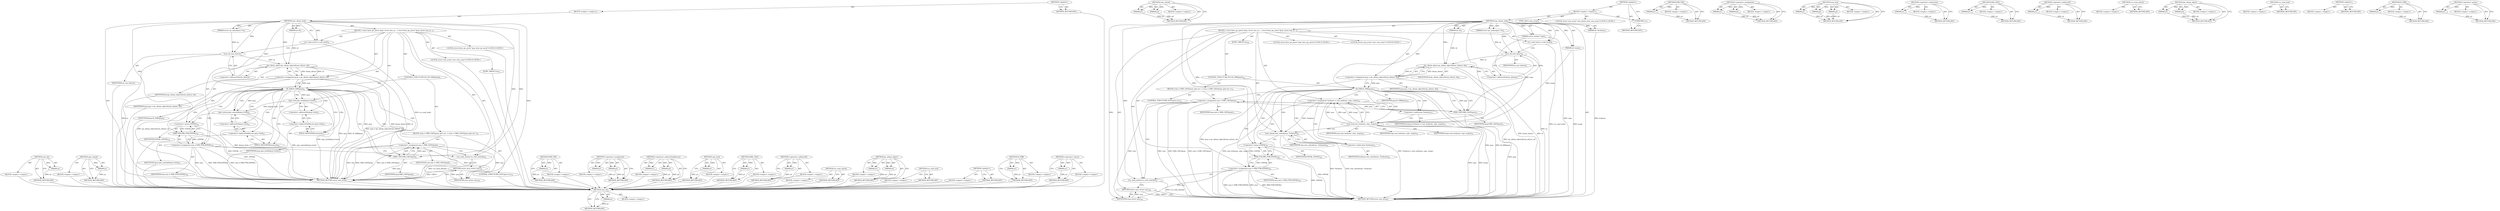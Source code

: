 digraph "&lt;operator&gt;.minus" {
vulnerable_92 [label=<(METHOD,sem_ids)>];
vulnerable_93 [label=<(PARAM,p1)>];
vulnerable_94 [label=<(BLOCK,&lt;empty&gt;,&lt;empty&gt;)>];
vulnerable_95 [label=<(METHOD_RETURN,ANY)>];
vulnerable_113 [label=<(METHOD,spin_unlock)>];
vulnerable_114 [label=<(PARAM,p1)>];
vulnerable_115 [label=<(BLOCK,&lt;empty&gt;,&lt;empty&gt;)>];
vulnerable_116 [label=<(METHOD_RETURN,ANY)>];
vulnerable_6 [label=<(METHOD,&lt;global&gt;)<SUB>1</SUB>>];
vulnerable_7 [label=<(BLOCK,&lt;empty&gt;,&lt;empty&gt;)<SUB>1</SUB>>];
vulnerable_8 [label=<(METHOD,sem_obtain_lock)<SUB>1</SUB>>];
vulnerable_9 [label=<(PARAM,struct ipc_namespace *ns)<SUB>1</SUB>>];
vulnerable_10 [label=<(PARAM,int id)<SUB>1</SUB>>];
vulnerable_11 [label=<(BLOCK,{
 	struct kern_ipc_perm *ipcp;
 	struct sem_ar...,{
 	struct kern_ipc_perm *ipcp;
 	struct sem_ar...)<SUB>2</SUB>>];
vulnerable_12 [label="<(LOCAL,struct kern_ipc_perm* ipcp: kern_ipc_perm*)<SUB>3</SUB>>"];
vulnerable_13 [label="<(LOCAL,struct sem_array* sma: sem_array*)<SUB>4</SUB>>"];
vulnerable_14 [label=<(rcu_read_lock,rcu_read_lock())<SUB>6</SUB>>];
vulnerable_15 [label=<(&lt;operator&gt;.assignment,ipcp = ipc_obtain_object(&amp;sem_ids(ns), id))<SUB>7</SUB>>];
vulnerable_16 [label=<(IDENTIFIER,ipcp,ipcp = ipc_obtain_object(&amp;sem_ids(ns), id))<SUB>7</SUB>>];
vulnerable_17 [label=<(ipc_obtain_object,ipc_obtain_object(&amp;sem_ids(ns), id))<SUB>7</SUB>>];
vulnerable_18 [label=<(&lt;operator&gt;.addressOf,&amp;sem_ids(ns))<SUB>7</SUB>>];
vulnerable_19 [label=<(sem_ids,sem_ids(ns))<SUB>7</SUB>>];
vulnerable_20 [label=<(IDENTIFIER,ns,sem_ids(ns))<SUB>7</SUB>>];
vulnerable_21 [label=<(IDENTIFIER,id,ipc_obtain_object(&amp;sem_ids(ns), id))<SUB>7</SUB>>];
vulnerable_22 [label=<(CONTROL_STRUCTURE,IF,if (IS_ERR(ipcp)))<SUB>8</SUB>>];
vulnerable_23 [label=<(IS_ERR,IS_ERR(ipcp))<SUB>8</SUB>>];
vulnerable_24 [label=<(IDENTIFIER,ipcp,IS_ERR(ipcp))<SUB>8</SUB>>];
vulnerable_25 [label=<(BLOCK,{
		sma = ERR_CAST(ipcp);
 		goto err;
 	},{
		sma = ERR_CAST(ipcp);
 		goto err;
 	})<SUB>8</SUB>>];
vulnerable_26 [label=<(&lt;operator&gt;.assignment,sma = ERR_CAST(ipcp))<SUB>9</SUB>>];
vulnerable_27 [label=<(IDENTIFIER,sma,sma = ERR_CAST(ipcp))<SUB>9</SUB>>];
vulnerable_28 [label=<(ERR_CAST,ERR_CAST(ipcp))<SUB>9</SUB>>];
vulnerable_29 [label=<(IDENTIFIER,ipcp,ERR_CAST(ipcp))<SUB>9</SUB>>];
vulnerable_30 [label=<(CONTROL_STRUCTURE,GOTO,goto err;)<SUB>10</SUB>>];
vulnerable_31 [label=<(spin_lock,spin_lock(&amp;ipcp-&gt;lock))<SUB>13</SUB>>];
vulnerable_32 [label=<(&lt;operator&gt;.addressOf,&amp;ipcp-&gt;lock)<SUB>13</SUB>>];
vulnerable_33 [label=<(&lt;operator&gt;.indirectFieldAccess,ipcp-&gt;lock)<SUB>13</SUB>>];
vulnerable_34 [label=<(IDENTIFIER,ipcp,spin_lock(&amp;ipcp-&gt;lock))<SUB>13</SUB>>];
vulnerable_35 [label=<(FIELD_IDENTIFIER,lock,lock)<SUB>13</SUB>>];
vulnerable_36 [label=<(spin_unlock,spin_unlock(&amp;ipcp-&gt;lock))<SUB>21</SUB>>];
vulnerable_37 [label=<(&lt;operator&gt;.addressOf,&amp;ipcp-&gt;lock)<SUB>21</SUB>>];
vulnerable_38 [label=<(&lt;operator&gt;.indirectFieldAccess,ipcp-&gt;lock)<SUB>21</SUB>>];
vulnerable_39 [label=<(IDENTIFIER,ipcp,spin_unlock(&amp;ipcp-&gt;lock))<SUB>21</SUB>>];
vulnerable_40 [label=<(FIELD_IDENTIFIER,lock,lock)<SUB>21</SUB>>];
vulnerable_41 [label=<(&lt;operator&gt;.assignment,sma = ERR_PTR(-EINVAL))<SUB>22</SUB>>];
vulnerable_42 [label=<(IDENTIFIER,sma,sma = ERR_PTR(-EINVAL))<SUB>22</SUB>>];
vulnerable_43 [label=<(ERR_PTR,ERR_PTR(-EINVAL))<SUB>22</SUB>>];
vulnerable_44 [label=<(&lt;operator&gt;.minus,-EINVAL)<SUB>22</SUB>>];
vulnerable_45 [label=<(IDENTIFIER,EINVAL,-EINVAL)<SUB>22</SUB>>];
vulnerable_46 [label=<(JUMP_TARGET,err)<SUB>23</SUB>>];
vulnerable_47 [label=<(rcu_read_unlock,rcu_read_unlock())<SUB>24</SUB>>];
vulnerable_48 [label=<(RETURN,return sma;,return sma;)<SUB>25</SUB>>];
vulnerable_49 [label=<(IDENTIFIER,sma,return sma;)<SUB>25</SUB>>];
vulnerable_50 [label=<(METHOD_RETURN,struct sem_array)<SUB>1</SUB>>];
vulnerable_52 [label=<(METHOD_RETURN,ANY)<SUB>1</SUB>>];
vulnerable_117 [label=<(METHOD,ERR_PTR)>];
vulnerable_118 [label=<(PARAM,p1)>];
vulnerable_119 [label=<(BLOCK,&lt;empty&gt;,&lt;empty&gt;)>];
vulnerable_120 [label=<(METHOD_RETURN,ANY)>];
vulnerable_78 [label=<(METHOD,&lt;operator&gt;.assignment)>];
vulnerable_79 [label=<(PARAM,p1)>];
vulnerable_80 [label=<(PARAM,p2)>];
vulnerable_81 [label=<(BLOCK,&lt;empty&gt;,&lt;empty&gt;)>];
vulnerable_82 [label=<(METHOD_RETURN,ANY)>];
vulnerable_108 [label=<(METHOD,&lt;operator&gt;.indirectFieldAccess)>];
vulnerable_109 [label=<(PARAM,p1)>];
vulnerable_110 [label=<(PARAM,p2)>];
vulnerable_111 [label=<(BLOCK,&lt;empty&gt;,&lt;empty&gt;)>];
vulnerable_112 [label=<(METHOD_RETURN,ANY)>];
vulnerable_104 [label=<(METHOD,spin_lock)>];
vulnerable_105 [label=<(PARAM,p1)>];
vulnerable_106 [label=<(BLOCK,&lt;empty&gt;,&lt;empty&gt;)>];
vulnerable_107 [label=<(METHOD_RETURN,ANY)>];
vulnerable_100 [label=<(METHOD,ERR_CAST)>];
vulnerable_101 [label=<(PARAM,p1)>];
vulnerable_102 [label=<(BLOCK,&lt;empty&gt;,&lt;empty&gt;)>];
vulnerable_103 [label=<(METHOD_RETURN,ANY)>];
vulnerable_88 [label=<(METHOD,&lt;operator&gt;.addressOf)>];
vulnerable_89 [label=<(PARAM,p1)>];
vulnerable_90 [label=<(BLOCK,&lt;empty&gt;,&lt;empty&gt;)>];
vulnerable_91 [label=<(METHOD_RETURN,ANY)>];
vulnerable_125 [label=<(METHOD,rcu_read_unlock)>];
vulnerable_126 [label=<(BLOCK,&lt;empty&gt;,&lt;empty&gt;)>];
vulnerable_127 [label=<(METHOD_RETURN,ANY)>];
vulnerable_83 [label=<(METHOD,ipc_obtain_object)>];
vulnerable_84 [label=<(PARAM,p1)>];
vulnerable_85 [label=<(PARAM,p2)>];
vulnerable_86 [label=<(BLOCK,&lt;empty&gt;,&lt;empty&gt;)>];
vulnerable_87 [label=<(METHOD_RETURN,ANY)>];
vulnerable_75 [label=<(METHOD,rcu_read_lock)>];
vulnerable_76 [label=<(BLOCK,&lt;empty&gt;,&lt;empty&gt;)>];
vulnerable_77 [label=<(METHOD_RETURN,ANY)>];
vulnerable_69 [label=<(METHOD,&lt;global&gt;)<SUB>1</SUB>>];
vulnerable_70 [label=<(BLOCK,&lt;empty&gt;,&lt;empty&gt;)>];
vulnerable_71 [label=<(METHOD_RETURN,ANY)>];
vulnerable_96 [label=<(METHOD,IS_ERR)>];
vulnerable_97 [label=<(PARAM,p1)>];
vulnerable_98 [label=<(BLOCK,&lt;empty&gt;,&lt;empty&gt;)>];
vulnerable_99 [label=<(METHOD_RETURN,ANY)>];
vulnerable_121 [label=<(METHOD,&lt;operator&gt;.minus)>];
vulnerable_122 [label=<(PARAM,p1)>];
vulnerable_123 [label=<(BLOCK,&lt;empty&gt;,&lt;empty&gt;)>];
vulnerable_124 [label=<(METHOD_RETURN,ANY)>];
fixed_106 [label=<(METHOD,sem_ids)>];
fixed_107 [label=<(PARAM,p1)>];
fixed_108 [label=<(BLOCK,&lt;empty&gt;,&lt;empty&gt;)>];
fixed_109 [label=<(METHOD_RETURN,ANY)>];
fixed_128 [label=<(METHOD,sem_unlock)>];
fixed_129 [label=<(PARAM,p1)>];
fixed_130 [label=<(PARAM,p2)>];
fixed_131 [label=<(BLOCK,&lt;empty&gt;,&lt;empty&gt;)>];
fixed_132 [label=<(METHOD_RETURN,ANY)>];
fixed_6 [label=<(METHOD,&lt;global&gt;)<SUB>1</SUB>>];
fixed_7 [label=<(BLOCK,&lt;empty&gt;,&lt;empty&gt;)<SUB>1</SUB>>];
fixed_8 [label=<(TYPE_DECL,sem_array)<SUB>1</SUB>>];
fixed_9 [label="<(LOCAL,struct sem_array* sem_obtain_lock: sem_array*)<SUB>1</SUB>>"];
fixed_10 [label=<(UNKNOWN,),))<SUB>1</SUB>>];
fixed_11 [label=<(METHOD,sem_obtain_lock)<SUB>2</SUB>>];
fixed_12 [label=<(PARAM,struct ipc_namespace *ns)<SUB>2</SUB>>];
fixed_13 [label=<(PARAM,int id)<SUB>3</SUB>>];
fixed_14 [label=<(PARAM,struct sembuf *sops)<SUB>3</SUB>>];
fixed_15 [label=<(PARAM,int nsops)<SUB>3</SUB>>];
fixed_16 [label=<(PARAM,int *locknum)<SUB>3</SUB>>];
fixed_17 [label=<(BLOCK,{
 	struct kern_ipc_perm *ipcp;
 	struct sem_ar...,{
 	struct kern_ipc_perm *ipcp;
 	struct sem_ar...)<SUB>4</SUB>>];
fixed_18 [label="<(LOCAL,struct kern_ipc_perm* ipcp: kern_ipc_perm*)<SUB>5</SUB>>"];
fixed_19 [label="<(LOCAL,struct sem_array* sma: sem_array*)<SUB>6</SUB>>"];
fixed_20 [label=<(rcu_read_lock,rcu_read_lock())<SUB>8</SUB>>];
fixed_21 [label=<(&lt;operator&gt;.assignment,ipcp = ipc_obtain_object(&amp;sem_ids(ns), id))<SUB>9</SUB>>];
fixed_22 [label=<(IDENTIFIER,ipcp,ipcp = ipc_obtain_object(&amp;sem_ids(ns), id))<SUB>9</SUB>>];
fixed_23 [label=<(ipc_obtain_object,ipc_obtain_object(&amp;sem_ids(ns), id))<SUB>9</SUB>>];
fixed_24 [label=<(&lt;operator&gt;.addressOf,&amp;sem_ids(ns))<SUB>9</SUB>>];
fixed_25 [label=<(sem_ids,sem_ids(ns))<SUB>9</SUB>>];
fixed_26 [label=<(IDENTIFIER,ns,sem_ids(ns))<SUB>9</SUB>>];
fixed_27 [label=<(IDENTIFIER,id,ipc_obtain_object(&amp;sem_ids(ns), id))<SUB>9</SUB>>];
fixed_28 [label=<(CONTROL_STRUCTURE,IF,if (IS_ERR(ipcp)))<SUB>10</SUB>>];
fixed_29 [label=<(IS_ERR,IS_ERR(ipcp))<SUB>10</SUB>>];
fixed_30 [label=<(IDENTIFIER,ipcp,IS_ERR(ipcp))<SUB>10</SUB>>];
fixed_31 [label=<(BLOCK,{
		sma = ERR_CAST(ipcp);
 		goto err;
 	},{
		sma = ERR_CAST(ipcp);
 		goto err;
 	})<SUB>10</SUB>>];
fixed_32 [label=<(&lt;operator&gt;.assignment,sma = ERR_CAST(ipcp))<SUB>11</SUB>>];
fixed_33 [label=<(IDENTIFIER,sma,sma = ERR_CAST(ipcp))<SUB>11</SUB>>];
fixed_34 [label=<(ERR_CAST,ERR_CAST(ipcp))<SUB>11</SUB>>];
fixed_35 [label=<(IDENTIFIER,ipcp,ERR_CAST(ipcp))<SUB>11</SUB>>];
fixed_36 [label=<(CONTROL_STRUCTURE,GOTO,goto err;)<SUB>12</SUB>>];
fixed_37 [label=<(&lt;operator&gt;.assignment,*locknum = sem_lock(sma, sops, nsops))<SUB>16</SUB>>];
fixed_38 [label=<(&lt;operator&gt;.indirection,*locknum)<SUB>16</SUB>>];
fixed_39 [label=<(IDENTIFIER,locknum,*locknum = sem_lock(sma, sops, nsops))<SUB>16</SUB>>];
fixed_40 [label=<(sem_lock,sem_lock(sma, sops, nsops))<SUB>16</SUB>>];
fixed_41 [label=<(IDENTIFIER,sma,sem_lock(sma, sops, nsops))<SUB>16</SUB>>];
fixed_42 [label=<(IDENTIFIER,sops,sem_lock(sma, sops, nsops))<SUB>16</SUB>>];
fixed_43 [label=<(IDENTIFIER,nsops,sem_lock(sma, sops, nsops))<SUB>16</SUB>>];
fixed_44 [label=<(sem_unlock,sem_unlock(sma, *locknum))<SUB>24</SUB>>];
fixed_45 [label=<(IDENTIFIER,sma,sem_unlock(sma, *locknum))<SUB>24</SUB>>];
fixed_46 [label=<(&lt;operator&gt;.indirection,*locknum)<SUB>24</SUB>>];
fixed_47 [label=<(IDENTIFIER,locknum,sem_unlock(sma, *locknum))<SUB>24</SUB>>];
fixed_48 [label=<(&lt;operator&gt;.assignment,sma = ERR_PTR(-EINVAL))<SUB>25</SUB>>];
fixed_49 [label=<(IDENTIFIER,sma,sma = ERR_PTR(-EINVAL))<SUB>25</SUB>>];
fixed_50 [label=<(ERR_PTR,ERR_PTR(-EINVAL))<SUB>25</SUB>>];
fixed_51 [label=<(&lt;operator&gt;.minus,-EINVAL)<SUB>25</SUB>>];
fixed_52 [label=<(IDENTIFIER,EINVAL,-EINVAL)<SUB>25</SUB>>];
fixed_53 [label=<(JUMP_TARGET,err)<SUB>26</SUB>>];
fixed_54 [label=<(rcu_read_unlock,rcu_read_unlock())<SUB>27</SUB>>];
fixed_55 [label=<(RETURN,return sma;,return sma;)<SUB>28</SUB>>];
fixed_56 [label=<(IDENTIFIER,sma,return sma;)<SUB>28</SUB>>];
fixed_57 [label=<(METHOD_RETURN,struct sem_array)<SUB>2</SUB>>];
fixed_59 [label=<(METHOD_RETURN,ANY)<SUB>1</SUB>>];
fixed_133 [label=<(METHOD,ERR_PTR)>];
fixed_134 [label=<(PARAM,p1)>];
fixed_135 [label=<(BLOCK,&lt;empty&gt;,&lt;empty&gt;)>];
fixed_136 [label=<(METHOD_RETURN,ANY)>];
fixed_92 [label=<(METHOD,&lt;operator&gt;.assignment)>];
fixed_93 [label=<(PARAM,p1)>];
fixed_94 [label=<(PARAM,p2)>];
fixed_95 [label=<(BLOCK,&lt;empty&gt;,&lt;empty&gt;)>];
fixed_96 [label=<(METHOD_RETURN,ANY)>];
fixed_122 [label=<(METHOD,sem_lock)>];
fixed_123 [label=<(PARAM,p1)>];
fixed_124 [label=<(PARAM,p2)>];
fixed_125 [label=<(PARAM,p3)>];
fixed_126 [label=<(BLOCK,&lt;empty&gt;,&lt;empty&gt;)>];
fixed_127 [label=<(METHOD_RETURN,ANY)>];
fixed_118 [label=<(METHOD,&lt;operator&gt;.indirection)>];
fixed_119 [label=<(PARAM,p1)>];
fixed_120 [label=<(BLOCK,&lt;empty&gt;,&lt;empty&gt;)>];
fixed_121 [label=<(METHOD_RETURN,ANY)>];
fixed_114 [label=<(METHOD,ERR_CAST)>];
fixed_115 [label=<(PARAM,p1)>];
fixed_116 [label=<(BLOCK,&lt;empty&gt;,&lt;empty&gt;)>];
fixed_117 [label=<(METHOD_RETURN,ANY)>];
fixed_102 [label=<(METHOD,&lt;operator&gt;.addressOf)>];
fixed_103 [label=<(PARAM,p1)>];
fixed_104 [label=<(BLOCK,&lt;empty&gt;,&lt;empty&gt;)>];
fixed_105 [label=<(METHOD_RETURN,ANY)>];
fixed_141 [label=<(METHOD,rcu_read_unlock)>];
fixed_142 [label=<(BLOCK,&lt;empty&gt;,&lt;empty&gt;)>];
fixed_143 [label=<(METHOD_RETURN,ANY)>];
fixed_97 [label=<(METHOD,ipc_obtain_object)>];
fixed_98 [label=<(PARAM,p1)>];
fixed_99 [label=<(PARAM,p2)>];
fixed_100 [label=<(BLOCK,&lt;empty&gt;,&lt;empty&gt;)>];
fixed_101 [label=<(METHOD_RETURN,ANY)>];
fixed_89 [label=<(METHOD,rcu_read_lock)>];
fixed_90 [label=<(BLOCK,&lt;empty&gt;,&lt;empty&gt;)>];
fixed_91 [label=<(METHOD_RETURN,ANY)>];
fixed_83 [label=<(METHOD,&lt;global&gt;)<SUB>1</SUB>>];
fixed_84 [label=<(BLOCK,&lt;empty&gt;,&lt;empty&gt;)>];
fixed_85 [label=<(METHOD_RETURN,ANY)>];
fixed_110 [label=<(METHOD,IS_ERR)>];
fixed_111 [label=<(PARAM,p1)>];
fixed_112 [label=<(BLOCK,&lt;empty&gt;,&lt;empty&gt;)>];
fixed_113 [label=<(METHOD_RETURN,ANY)>];
fixed_137 [label=<(METHOD,&lt;operator&gt;.minus)>];
fixed_138 [label=<(PARAM,p1)>];
fixed_139 [label=<(BLOCK,&lt;empty&gt;,&lt;empty&gt;)>];
fixed_140 [label=<(METHOD_RETURN,ANY)>];
vulnerable_92 -> vulnerable_93  [key=0, label="AST: "];
vulnerable_92 -> vulnerable_93  [key=1, label="DDG: "];
vulnerable_92 -> vulnerable_94  [key=0, label="AST: "];
vulnerable_92 -> vulnerable_95  [key=0, label="AST: "];
vulnerable_92 -> vulnerable_95  [key=1, label="CFG: "];
vulnerable_93 -> vulnerable_95  [key=0, label="DDG: p1"];
vulnerable_94 -> fixed_106  [key=0];
vulnerable_95 -> fixed_106  [key=0];
vulnerable_113 -> vulnerable_114  [key=0, label="AST: "];
vulnerable_113 -> vulnerable_114  [key=1, label="DDG: "];
vulnerable_113 -> vulnerable_115  [key=0, label="AST: "];
vulnerable_113 -> vulnerable_116  [key=0, label="AST: "];
vulnerable_113 -> vulnerable_116  [key=1, label="CFG: "];
vulnerable_114 -> vulnerable_116  [key=0, label="DDG: p1"];
vulnerable_115 -> fixed_106  [key=0];
vulnerable_116 -> fixed_106  [key=0];
vulnerable_6 -> vulnerable_7  [key=0, label="AST: "];
vulnerable_6 -> vulnerable_52  [key=0, label="AST: "];
vulnerable_6 -> vulnerable_52  [key=1, label="CFG: "];
vulnerable_7 -> vulnerable_8  [key=0, label="AST: "];
vulnerable_8 -> vulnerable_9  [key=0, label="AST: "];
vulnerable_8 -> vulnerable_9  [key=1, label="DDG: "];
vulnerable_8 -> vulnerable_10  [key=0, label="AST: "];
vulnerable_8 -> vulnerable_10  [key=1, label="DDG: "];
vulnerable_8 -> vulnerable_11  [key=0, label="AST: "];
vulnerable_8 -> vulnerable_50  [key=0, label="AST: "];
vulnerable_8 -> vulnerable_14  [key=0, label="CFG: "];
vulnerable_8 -> vulnerable_14  [key=1, label="DDG: "];
vulnerable_8 -> vulnerable_47  [key=0, label="DDG: "];
vulnerable_8 -> vulnerable_49  [key=0, label="DDG: "];
vulnerable_8 -> vulnerable_17  [key=0, label="DDG: "];
vulnerable_8 -> vulnerable_23  [key=0, label="DDG: "];
vulnerable_8 -> vulnerable_44  [key=0, label="DDG: "];
vulnerable_8 -> vulnerable_19  [key=0, label="DDG: "];
vulnerable_8 -> vulnerable_28  [key=0, label="DDG: "];
vulnerable_9 -> vulnerable_19  [key=0, label="DDG: ns"];
vulnerable_10 -> vulnerable_17  [key=0, label="DDG: id"];
vulnerable_11 -> vulnerable_12  [key=0, label="AST: "];
vulnerable_11 -> vulnerable_13  [key=0, label="AST: "];
vulnerable_11 -> vulnerable_14  [key=0, label="AST: "];
vulnerable_11 -> vulnerable_15  [key=0, label="AST: "];
vulnerable_11 -> vulnerable_22  [key=0, label="AST: "];
vulnerable_11 -> vulnerable_31  [key=0, label="AST: "];
vulnerable_11 -> vulnerable_36  [key=0, label="AST: "];
vulnerable_11 -> vulnerable_41  [key=0, label="AST: "];
vulnerable_11 -> vulnerable_46  [key=0, label="AST: "];
vulnerable_11 -> vulnerable_47  [key=0, label="AST: "];
vulnerable_11 -> vulnerable_48  [key=0, label="AST: "];
vulnerable_12 -> fixed_106  [key=0];
vulnerable_13 -> fixed_106  [key=0];
vulnerable_14 -> vulnerable_19  [key=0, label="CFG: "];
vulnerable_14 -> vulnerable_50  [key=0, label="DDG: rcu_read_lock()"];
vulnerable_15 -> vulnerable_16  [key=0, label="AST: "];
vulnerable_15 -> vulnerable_17  [key=0, label="AST: "];
vulnerable_15 -> vulnerable_23  [key=0, label="CFG: "];
vulnerable_15 -> vulnerable_23  [key=1, label="DDG: ipcp"];
vulnerable_15 -> vulnerable_50  [key=0, label="DDG: ipc_obtain_object(&amp;sem_ids(ns), id)"];
vulnerable_15 -> vulnerable_50  [key=1, label="DDG: ipcp = ipc_obtain_object(&amp;sem_ids(ns), id)"];
vulnerable_16 -> fixed_106  [key=0];
vulnerable_17 -> vulnerable_18  [key=0, label="AST: "];
vulnerable_17 -> vulnerable_21  [key=0, label="AST: "];
vulnerable_17 -> vulnerable_15  [key=0, label="CFG: "];
vulnerable_17 -> vulnerable_15  [key=1, label="DDG: &amp;sem_ids(ns)"];
vulnerable_17 -> vulnerable_15  [key=2, label="DDG: id"];
vulnerable_17 -> vulnerable_50  [key=0, label="DDG: &amp;sem_ids(ns)"];
vulnerable_17 -> vulnerable_50  [key=1, label="DDG: id"];
vulnerable_18 -> vulnerable_19  [key=0, label="AST: "];
vulnerable_18 -> vulnerable_17  [key=0, label="CFG: "];
vulnerable_19 -> vulnerable_20  [key=0, label="AST: "];
vulnerable_19 -> vulnerable_18  [key=0, label="CFG: "];
vulnerable_19 -> vulnerable_50  [key=0, label="DDG: ns"];
vulnerable_19 -> vulnerable_17  [key=0, label="DDG: ns"];
vulnerable_20 -> fixed_106  [key=0];
vulnerable_21 -> fixed_106  [key=0];
vulnerable_22 -> vulnerable_23  [key=0, label="AST: "];
vulnerable_22 -> vulnerable_25  [key=0, label="AST: "];
vulnerable_23 -> vulnerable_24  [key=0, label="AST: "];
vulnerable_23 -> vulnerable_28  [key=0, label="CFG: "];
vulnerable_23 -> vulnerable_28  [key=1, label="DDG: ipcp"];
vulnerable_23 -> vulnerable_28  [key=2, label="CDG: "];
vulnerable_23 -> vulnerable_35  [key=0, label="CFG: "];
vulnerable_23 -> vulnerable_35  [key=1, label="CDG: "];
vulnerable_23 -> vulnerable_50  [key=0, label="DDG: ipcp"];
vulnerable_23 -> vulnerable_50  [key=1, label="DDG: IS_ERR(ipcp)"];
vulnerable_23 -> vulnerable_31  [key=0, label="DDG: ipcp"];
vulnerable_23 -> vulnerable_31  [key=1, label="CDG: "];
vulnerable_23 -> vulnerable_36  [key=0, label="DDG: ipcp"];
vulnerable_23 -> vulnerable_36  [key=1, label="CDG: "];
vulnerable_23 -> vulnerable_40  [key=0, label="CDG: "];
vulnerable_23 -> vulnerable_32  [key=0, label="CDG: "];
vulnerable_23 -> vulnerable_33  [key=0, label="CDG: "];
vulnerable_23 -> vulnerable_26  [key=0, label="CDG: "];
vulnerable_23 -> vulnerable_44  [key=0, label="CDG: "];
vulnerable_23 -> vulnerable_37  [key=0, label="CDG: "];
vulnerable_23 -> vulnerable_38  [key=0, label="CDG: "];
vulnerable_23 -> vulnerable_41  [key=0, label="CDG: "];
vulnerable_23 -> vulnerable_43  [key=0, label="CDG: "];
vulnerable_24 -> fixed_106  [key=0];
vulnerable_25 -> vulnerable_26  [key=0, label="AST: "];
vulnerable_25 -> vulnerable_30  [key=0, label="AST: "];
vulnerable_26 -> vulnerable_27  [key=0, label="AST: "];
vulnerable_26 -> vulnerable_28  [key=0, label="AST: "];
vulnerable_26 -> vulnerable_47  [key=0, label="CFG: "];
vulnerable_26 -> vulnerable_50  [key=0, label="DDG: sma"];
vulnerable_26 -> vulnerable_50  [key=1, label="DDG: ERR_CAST(ipcp)"];
vulnerable_26 -> vulnerable_50  [key=2, label="DDG: sma = ERR_CAST(ipcp)"];
vulnerable_26 -> vulnerable_49  [key=0, label="DDG: sma"];
vulnerable_27 -> fixed_106  [key=0];
vulnerable_28 -> vulnerable_29  [key=0, label="AST: "];
vulnerable_28 -> vulnerable_26  [key=0, label="CFG: "];
vulnerable_28 -> vulnerable_26  [key=1, label="DDG: ipcp"];
vulnerable_28 -> vulnerable_50  [key=0, label="DDG: ipcp"];
vulnerable_29 -> fixed_106  [key=0];
vulnerable_30 -> fixed_106  [key=0];
vulnerable_31 -> vulnerable_32  [key=0, label="AST: "];
vulnerable_31 -> vulnerable_40  [key=0, label="CFG: "];
vulnerable_31 -> vulnerable_50  [key=0, label="DDG: spin_lock(&amp;ipcp-&gt;lock)"];
vulnerable_31 -> vulnerable_36  [key=0, label="DDG: &amp;ipcp-&gt;lock"];
vulnerable_32 -> vulnerable_33  [key=0, label="AST: "];
vulnerable_32 -> vulnerable_31  [key=0, label="CFG: "];
vulnerable_33 -> vulnerable_34  [key=0, label="AST: "];
vulnerable_33 -> vulnerable_35  [key=0, label="AST: "];
vulnerable_33 -> vulnerable_32  [key=0, label="CFG: "];
vulnerable_34 -> fixed_106  [key=0];
vulnerable_35 -> vulnerable_33  [key=0, label="CFG: "];
vulnerable_36 -> vulnerable_37  [key=0, label="AST: "];
vulnerable_36 -> vulnerable_44  [key=0, label="CFG: "];
vulnerable_36 -> vulnerable_50  [key=0, label="DDG: &amp;ipcp-&gt;lock"];
vulnerable_36 -> vulnerable_50  [key=1, label="DDG: spin_unlock(&amp;ipcp-&gt;lock)"];
vulnerable_37 -> vulnerable_38  [key=0, label="AST: "];
vulnerable_37 -> vulnerable_36  [key=0, label="CFG: "];
vulnerable_38 -> vulnerable_39  [key=0, label="AST: "];
vulnerable_38 -> vulnerable_40  [key=0, label="AST: "];
vulnerable_38 -> vulnerable_37  [key=0, label="CFG: "];
vulnerable_39 -> fixed_106  [key=0];
vulnerable_40 -> vulnerable_38  [key=0, label="CFG: "];
vulnerable_41 -> vulnerable_42  [key=0, label="AST: "];
vulnerable_41 -> vulnerable_43  [key=0, label="AST: "];
vulnerable_41 -> vulnerable_47  [key=0, label="CFG: "];
vulnerable_41 -> vulnerable_50  [key=0, label="DDG: sma"];
vulnerable_41 -> vulnerable_50  [key=1, label="DDG: ERR_PTR(-EINVAL)"];
vulnerable_41 -> vulnerable_50  [key=2, label="DDG: sma = ERR_PTR(-EINVAL)"];
vulnerable_41 -> vulnerable_49  [key=0, label="DDG: sma"];
vulnerable_42 -> fixed_106  [key=0];
vulnerable_43 -> vulnerable_44  [key=0, label="AST: "];
vulnerable_43 -> vulnerable_41  [key=0, label="CFG: "];
vulnerable_43 -> vulnerable_41  [key=1, label="DDG: -EINVAL"];
vulnerable_43 -> vulnerable_50  [key=0, label="DDG: -EINVAL"];
vulnerable_44 -> vulnerable_45  [key=0, label="AST: "];
vulnerable_44 -> vulnerable_43  [key=0, label="CFG: "];
vulnerable_44 -> vulnerable_43  [key=1, label="DDG: EINVAL"];
vulnerable_44 -> vulnerable_50  [key=0, label="DDG: EINVAL"];
vulnerable_45 -> fixed_106  [key=0];
vulnerable_46 -> fixed_106  [key=0];
vulnerable_47 -> vulnerable_48  [key=0, label="CFG: "];
vulnerable_47 -> vulnerable_50  [key=0, label="DDG: rcu_read_unlock()"];
vulnerable_48 -> vulnerable_49  [key=0, label="AST: "];
vulnerable_48 -> vulnerable_50  [key=0, label="CFG: "];
vulnerable_48 -> vulnerable_50  [key=1, label="DDG: &lt;RET&gt;"];
vulnerable_49 -> vulnerable_48  [key=0, label="DDG: sma"];
vulnerable_50 -> fixed_106  [key=0];
vulnerable_52 -> fixed_106  [key=0];
vulnerable_117 -> vulnerable_118  [key=0, label="AST: "];
vulnerable_117 -> vulnerable_118  [key=1, label="DDG: "];
vulnerable_117 -> vulnerable_119  [key=0, label="AST: "];
vulnerable_117 -> vulnerable_120  [key=0, label="AST: "];
vulnerable_117 -> vulnerable_120  [key=1, label="CFG: "];
vulnerable_118 -> vulnerable_120  [key=0, label="DDG: p1"];
vulnerable_119 -> fixed_106  [key=0];
vulnerable_120 -> fixed_106  [key=0];
vulnerable_78 -> vulnerable_79  [key=0, label="AST: "];
vulnerable_78 -> vulnerable_79  [key=1, label="DDG: "];
vulnerable_78 -> vulnerable_81  [key=0, label="AST: "];
vulnerable_78 -> vulnerable_80  [key=0, label="AST: "];
vulnerable_78 -> vulnerable_80  [key=1, label="DDG: "];
vulnerable_78 -> vulnerable_82  [key=0, label="AST: "];
vulnerable_78 -> vulnerable_82  [key=1, label="CFG: "];
vulnerable_79 -> vulnerable_82  [key=0, label="DDG: p1"];
vulnerable_80 -> vulnerable_82  [key=0, label="DDG: p2"];
vulnerable_81 -> fixed_106  [key=0];
vulnerable_82 -> fixed_106  [key=0];
vulnerable_108 -> vulnerable_109  [key=0, label="AST: "];
vulnerable_108 -> vulnerable_109  [key=1, label="DDG: "];
vulnerable_108 -> vulnerable_111  [key=0, label="AST: "];
vulnerable_108 -> vulnerable_110  [key=0, label="AST: "];
vulnerable_108 -> vulnerable_110  [key=1, label="DDG: "];
vulnerable_108 -> vulnerable_112  [key=0, label="AST: "];
vulnerable_108 -> vulnerable_112  [key=1, label="CFG: "];
vulnerable_109 -> vulnerable_112  [key=0, label="DDG: p1"];
vulnerable_110 -> vulnerable_112  [key=0, label="DDG: p2"];
vulnerable_111 -> fixed_106  [key=0];
vulnerable_112 -> fixed_106  [key=0];
vulnerable_104 -> vulnerable_105  [key=0, label="AST: "];
vulnerable_104 -> vulnerable_105  [key=1, label="DDG: "];
vulnerable_104 -> vulnerable_106  [key=0, label="AST: "];
vulnerable_104 -> vulnerable_107  [key=0, label="AST: "];
vulnerable_104 -> vulnerable_107  [key=1, label="CFG: "];
vulnerable_105 -> vulnerable_107  [key=0, label="DDG: p1"];
vulnerable_106 -> fixed_106  [key=0];
vulnerable_107 -> fixed_106  [key=0];
vulnerable_100 -> vulnerable_101  [key=0, label="AST: "];
vulnerable_100 -> vulnerable_101  [key=1, label="DDG: "];
vulnerable_100 -> vulnerable_102  [key=0, label="AST: "];
vulnerable_100 -> vulnerable_103  [key=0, label="AST: "];
vulnerable_100 -> vulnerable_103  [key=1, label="CFG: "];
vulnerable_101 -> vulnerable_103  [key=0, label="DDG: p1"];
vulnerable_102 -> fixed_106  [key=0];
vulnerable_103 -> fixed_106  [key=0];
vulnerable_88 -> vulnerable_89  [key=0, label="AST: "];
vulnerable_88 -> vulnerable_89  [key=1, label="DDG: "];
vulnerable_88 -> vulnerable_90  [key=0, label="AST: "];
vulnerable_88 -> vulnerable_91  [key=0, label="AST: "];
vulnerable_88 -> vulnerable_91  [key=1, label="CFG: "];
vulnerable_89 -> vulnerable_91  [key=0, label="DDG: p1"];
vulnerable_90 -> fixed_106  [key=0];
vulnerable_91 -> fixed_106  [key=0];
vulnerable_125 -> vulnerable_126  [key=0, label="AST: "];
vulnerable_125 -> vulnerable_127  [key=0, label="AST: "];
vulnerable_125 -> vulnerable_127  [key=1, label="CFG: "];
vulnerable_126 -> fixed_106  [key=0];
vulnerable_127 -> fixed_106  [key=0];
vulnerable_83 -> vulnerable_84  [key=0, label="AST: "];
vulnerable_83 -> vulnerable_84  [key=1, label="DDG: "];
vulnerable_83 -> vulnerable_86  [key=0, label="AST: "];
vulnerable_83 -> vulnerable_85  [key=0, label="AST: "];
vulnerable_83 -> vulnerable_85  [key=1, label="DDG: "];
vulnerable_83 -> vulnerable_87  [key=0, label="AST: "];
vulnerable_83 -> vulnerable_87  [key=1, label="CFG: "];
vulnerable_84 -> vulnerable_87  [key=0, label="DDG: p1"];
vulnerable_85 -> vulnerable_87  [key=0, label="DDG: p2"];
vulnerable_86 -> fixed_106  [key=0];
vulnerable_87 -> fixed_106  [key=0];
vulnerable_75 -> vulnerable_76  [key=0, label="AST: "];
vulnerable_75 -> vulnerable_77  [key=0, label="AST: "];
vulnerable_75 -> vulnerable_77  [key=1, label="CFG: "];
vulnerable_76 -> fixed_106  [key=0];
vulnerable_77 -> fixed_106  [key=0];
vulnerable_69 -> vulnerable_70  [key=0, label="AST: "];
vulnerable_69 -> vulnerable_71  [key=0, label="AST: "];
vulnerable_69 -> vulnerable_71  [key=1, label="CFG: "];
vulnerable_70 -> fixed_106  [key=0];
vulnerable_71 -> fixed_106  [key=0];
vulnerable_96 -> vulnerable_97  [key=0, label="AST: "];
vulnerable_96 -> vulnerable_97  [key=1, label="DDG: "];
vulnerable_96 -> vulnerable_98  [key=0, label="AST: "];
vulnerable_96 -> vulnerable_99  [key=0, label="AST: "];
vulnerable_96 -> vulnerable_99  [key=1, label="CFG: "];
vulnerable_97 -> vulnerable_99  [key=0, label="DDG: p1"];
vulnerable_98 -> fixed_106  [key=0];
vulnerable_99 -> fixed_106  [key=0];
vulnerable_121 -> vulnerable_122  [key=0, label="AST: "];
vulnerable_121 -> vulnerable_122  [key=1, label="DDG: "];
vulnerable_121 -> vulnerable_123  [key=0, label="AST: "];
vulnerable_121 -> vulnerable_124  [key=0, label="AST: "];
vulnerable_121 -> vulnerable_124  [key=1, label="CFG: "];
vulnerable_122 -> vulnerable_124  [key=0, label="DDG: p1"];
vulnerable_123 -> fixed_106  [key=0];
vulnerable_124 -> fixed_106  [key=0];
fixed_106 -> fixed_107  [key=0, label="AST: "];
fixed_106 -> fixed_107  [key=1, label="DDG: "];
fixed_106 -> fixed_108  [key=0, label="AST: "];
fixed_106 -> fixed_109  [key=0, label="AST: "];
fixed_106 -> fixed_109  [key=1, label="CFG: "];
fixed_107 -> fixed_109  [key=0, label="DDG: p1"];
fixed_128 -> fixed_129  [key=0, label="AST: "];
fixed_128 -> fixed_129  [key=1, label="DDG: "];
fixed_128 -> fixed_131  [key=0, label="AST: "];
fixed_128 -> fixed_130  [key=0, label="AST: "];
fixed_128 -> fixed_130  [key=1, label="DDG: "];
fixed_128 -> fixed_132  [key=0, label="AST: "];
fixed_128 -> fixed_132  [key=1, label="CFG: "];
fixed_129 -> fixed_132  [key=0, label="DDG: p1"];
fixed_130 -> fixed_132  [key=0, label="DDG: p2"];
fixed_6 -> fixed_7  [key=0, label="AST: "];
fixed_6 -> fixed_59  [key=0, label="AST: "];
fixed_6 -> fixed_10  [key=0, label="CFG: "];
fixed_7 -> fixed_8  [key=0, label="AST: "];
fixed_7 -> fixed_9  [key=0, label="AST: "];
fixed_7 -> fixed_10  [key=0, label="AST: "];
fixed_7 -> fixed_11  [key=0, label="AST: "];
fixed_10 -> fixed_59  [key=0, label="CFG: "];
fixed_11 -> fixed_12  [key=0, label="AST: "];
fixed_11 -> fixed_12  [key=1, label="DDG: "];
fixed_11 -> fixed_13  [key=0, label="AST: "];
fixed_11 -> fixed_13  [key=1, label="DDG: "];
fixed_11 -> fixed_14  [key=0, label="AST: "];
fixed_11 -> fixed_14  [key=1, label="DDG: "];
fixed_11 -> fixed_15  [key=0, label="AST: "];
fixed_11 -> fixed_15  [key=1, label="DDG: "];
fixed_11 -> fixed_16  [key=0, label="AST: "];
fixed_11 -> fixed_16  [key=1, label="DDG: "];
fixed_11 -> fixed_17  [key=0, label="AST: "];
fixed_11 -> fixed_57  [key=0, label="AST: "];
fixed_11 -> fixed_20  [key=0, label="CFG: "];
fixed_11 -> fixed_20  [key=1, label="DDG: "];
fixed_11 -> fixed_54  [key=0, label="DDG: "];
fixed_11 -> fixed_44  [key=0, label="DDG: "];
fixed_11 -> fixed_56  [key=0, label="DDG: "];
fixed_11 -> fixed_23  [key=0, label="DDG: "];
fixed_11 -> fixed_29  [key=0, label="DDG: "];
fixed_11 -> fixed_40  [key=0, label="DDG: "];
fixed_11 -> fixed_51  [key=0, label="DDG: "];
fixed_11 -> fixed_25  [key=0, label="DDG: "];
fixed_11 -> fixed_34  [key=0, label="DDG: "];
fixed_12 -> fixed_25  [key=0, label="DDG: ns"];
fixed_13 -> fixed_23  [key=0, label="DDG: id"];
fixed_14 -> fixed_57  [key=0, label="DDG: sops"];
fixed_14 -> fixed_40  [key=0, label="DDG: sops"];
fixed_15 -> fixed_57  [key=0, label="DDG: nsops"];
fixed_15 -> fixed_40  [key=0, label="DDG: nsops"];
fixed_16 -> fixed_57  [key=0, label="DDG: locknum"];
fixed_17 -> fixed_18  [key=0, label="AST: "];
fixed_17 -> fixed_19  [key=0, label="AST: "];
fixed_17 -> fixed_20  [key=0, label="AST: "];
fixed_17 -> fixed_21  [key=0, label="AST: "];
fixed_17 -> fixed_28  [key=0, label="AST: "];
fixed_17 -> fixed_37  [key=0, label="AST: "];
fixed_17 -> fixed_44  [key=0, label="AST: "];
fixed_17 -> fixed_48  [key=0, label="AST: "];
fixed_17 -> fixed_53  [key=0, label="AST: "];
fixed_17 -> fixed_54  [key=0, label="AST: "];
fixed_17 -> fixed_55  [key=0, label="AST: "];
fixed_20 -> fixed_25  [key=0, label="CFG: "];
fixed_20 -> fixed_57  [key=0, label="DDG: rcu_read_lock()"];
fixed_21 -> fixed_22  [key=0, label="AST: "];
fixed_21 -> fixed_23  [key=0, label="AST: "];
fixed_21 -> fixed_29  [key=0, label="CFG: "];
fixed_21 -> fixed_29  [key=1, label="DDG: ipcp"];
fixed_21 -> fixed_57  [key=0, label="DDG: ipc_obtain_object(&amp;sem_ids(ns), id)"];
fixed_21 -> fixed_57  [key=1, label="DDG: ipcp = ipc_obtain_object(&amp;sem_ids(ns), id)"];
fixed_23 -> fixed_24  [key=0, label="AST: "];
fixed_23 -> fixed_27  [key=0, label="AST: "];
fixed_23 -> fixed_21  [key=0, label="CFG: "];
fixed_23 -> fixed_21  [key=1, label="DDG: &amp;sem_ids(ns)"];
fixed_23 -> fixed_21  [key=2, label="DDG: id"];
fixed_23 -> fixed_57  [key=0, label="DDG: &amp;sem_ids(ns)"];
fixed_23 -> fixed_57  [key=1, label="DDG: id"];
fixed_24 -> fixed_25  [key=0, label="AST: "];
fixed_24 -> fixed_23  [key=0, label="CFG: "];
fixed_25 -> fixed_26  [key=0, label="AST: "];
fixed_25 -> fixed_24  [key=0, label="CFG: "];
fixed_25 -> fixed_57  [key=0, label="DDG: ns"];
fixed_25 -> fixed_23  [key=0, label="DDG: ns"];
fixed_28 -> fixed_29  [key=0, label="AST: "];
fixed_28 -> fixed_31  [key=0, label="AST: "];
fixed_29 -> fixed_30  [key=0, label="AST: "];
fixed_29 -> fixed_34  [key=0, label="CFG: "];
fixed_29 -> fixed_34  [key=1, label="DDG: ipcp"];
fixed_29 -> fixed_34  [key=2, label="CDG: "];
fixed_29 -> fixed_38  [key=0, label="CFG: "];
fixed_29 -> fixed_38  [key=1, label="CDG: "];
fixed_29 -> fixed_57  [key=0, label="DDG: ipcp"];
fixed_29 -> fixed_57  [key=1, label="DDG: IS_ERR(ipcp)"];
fixed_29 -> fixed_40  [key=0, label="CDG: "];
fixed_29 -> fixed_48  [key=0, label="CDG: "];
fixed_29 -> fixed_32  [key=0, label="CDG: "];
fixed_29 -> fixed_50  [key=0, label="CDG: "];
fixed_29 -> fixed_51  [key=0, label="CDG: "];
fixed_29 -> fixed_44  [key=0, label="CDG: "];
fixed_29 -> fixed_37  [key=0, label="CDG: "];
fixed_29 -> fixed_46  [key=0, label="CDG: "];
fixed_31 -> fixed_32  [key=0, label="AST: "];
fixed_31 -> fixed_36  [key=0, label="AST: "];
fixed_32 -> fixed_33  [key=0, label="AST: "];
fixed_32 -> fixed_34  [key=0, label="AST: "];
fixed_32 -> fixed_54  [key=0, label="CFG: "];
fixed_32 -> fixed_57  [key=0, label="DDG: sma"];
fixed_32 -> fixed_57  [key=1, label="DDG: ERR_CAST(ipcp)"];
fixed_32 -> fixed_57  [key=2, label="DDG: sma = ERR_CAST(ipcp)"];
fixed_32 -> fixed_56  [key=0, label="DDG: sma"];
fixed_34 -> fixed_35  [key=0, label="AST: "];
fixed_34 -> fixed_32  [key=0, label="CFG: "];
fixed_34 -> fixed_32  [key=1, label="DDG: ipcp"];
fixed_34 -> fixed_57  [key=0, label="DDG: ipcp"];
fixed_37 -> fixed_38  [key=0, label="AST: "];
fixed_37 -> fixed_40  [key=0, label="AST: "];
fixed_37 -> fixed_46  [key=0, label="CFG: "];
fixed_37 -> fixed_57  [key=0, label="DDG: sem_lock(sma, sops, nsops)"];
fixed_37 -> fixed_57  [key=1, label="DDG: *locknum = sem_lock(sma, sops, nsops)"];
fixed_37 -> fixed_44  [key=0, label="DDG: *locknum"];
fixed_38 -> fixed_39  [key=0, label="AST: "];
fixed_38 -> fixed_40  [key=0, label="CFG: "];
fixed_40 -> fixed_41  [key=0, label="AST: "];
fixed_40 -> fixed_42  [key=0, label="AST: "];
fixed_40 -> fixed_43  [key=0, label="AST: "];
fixed_40 -> fixed_37  [key=0, label="CFG: "];
fixed_40 -> fixed_37  [key=1, label="DDG: sma"];
fixed_40 -> fixed_37  [key=2, label="DDG: sops"];
fixed_40 -> fixed_37  [key=3, label="DDG: nsops"];
fixed_40 -> fixed_57  [key=0, label="DDG: sops"];
fixed_40 -> fixed_57  [key=1, label="DDG: nsops"];
fixed_40 -> fixed_44  [key=0, label="DDG: sma"];
fixed_44 -> fixed_45  [key=0, label="AST: "];
fixed_44 -> fixed_46  [key=0, label="AST: "];
fixed_44 -> fixed_51  [key=0, label="CFG: "];
fixed_44 -> fixed_57  [key=0, label="DDG: *locknum"];
fixed_44 -> fixed_57  [key=1, label="DDG: sem_unlock(sma, *locknum)"];
fixed_46 -> fixed_47  [key=0, label="AST: "];
fixed_46 -> fixed_44  [key=0, label="CFG: "];
fixed_48 -> fixed_49  [key=0, label="AST: "];
fixed_48 -> fixed_50  [key=0, label="AST: "];
fixed_48 -> fixed_54  [key=0, label="CFG: "];
fixed_48 -> fixed_57  [key=0, label="DDG: sma"];
fixed_48 -> fixed_57  [key=1, label="DDG: ERR_PTR(-EINVAL)"];
fixed_48 -> fixed_57  [key=2, label="DDG: sma = ERR_PTR(-EINVAL)"];
fixed_48 -> fixed_56  [key=0, label="DDG: sma"];
fixed_50 -> fixed_51  [key=0, label="AST: "];
fixed_50 -> fixed_48  [key=0, label="CFG: "];
fixed_50 -> fixed_48  [key=1, label="DDG: -EINVAL"];
fixed_50 -> fixed_57  [key=0, label="DDG: -EINVAL"];
fixed_51 -> fixed_52  [key=0, label="AST: "];
fixed_51 -> fixed_50  [key=0, label="CFG: "];
fixed_51 -> fixed_50  [key=1, label="DDG: EINVAL"];
fixed_51 -> fixed_57  [key=0, label="DDG: EINVAL"];
fixed_54 -> fixed_55  [key=0, label="CFG: "];
fixed_54 -> fixed_57  [key=0, label="DDG: rcu_read_unlock()"];
fixed_55 -> fixed_56  [key=0, label="AST: "];
fixed_55 -> fixed_57  [key=0, label="CFG: "];
fixed_55 -> fixed_57  [key=1, label="DDG: &lt;RET&gt;"];
fixed_56 -> fixed_55  [key=0, label="DDG: sma"];
fixed_133 -> fixed_134  [key=0, label="AST: "];
fixed_133 -> fixed_134  [key=1, label="DDG: "];
fixed_133 -> fixed_135  [key=0, label="AST: "];
fixed_133 -> fixed_136  [key=0, label="AST: "];
fixed_133 -> fixed_136  [key=1, label="CFG: "];
fixed_134 -> fixed_136  [key=0, label="DDG: p1"];
fixed_92 -> fixed_93  [key=0, label="AST: "];
fixed_92 -> fixed_93  [key=1, label="DDG: "];
fixed_92 -> fixed_95  [key=0, label="AST: "];
fixed_92 -> fixed_94  [key=0, label="AST: "];
fixed_92 -> fixed_94  [key=1, label="DDG: "];
fixed_92 -> fixed_96  [key=0, label="AST: "];
fixed_92 -> fixed_96  [key=1, label="CFG: "];
fixed_93 -> fixed_96  [key=0, label="DDG: p1"];
fixed_94 -> fixed_96  [key=0, label="DDG: p2"];
fixed_122 -> fixed_123  [key=0, label="AST: "];
fixed_122 -> fixed_123  [key=1, label="DDG: "];
fixed_122 -> fixed_126  [key=0, label="AST: "];
fixed_122 -> fixed_124  [key=0, label="AST: "];
fixed_122 -> fixed_124  [key=1, label="DDG: "];
fixed_122 -> fixed_127  [key=0, label="AST: "];
fixed_122 -> fixed_127  [key=1, label="CFG: "];
fixed_122 -> fixed_125  [key=0, label="AST: "];
fixed_122 -> fixed_125  [key=1, label="DDG: "];
fixed_123 -> fixed_127  [key=0, label="DDG: p1"];
fixed_124 -> fixed_127  [key=0, label="DDG: p2"];
fixed_125 -> fixed_127  [key=0, label="DDG: p3"];
fixed_118 -> fixed_119  [key=0, label="AST: "];
fixed_118 -> fixed_119  [key=1, label="DDG: "];
fixed_118 -> fixed_120  [key=0, label="AST: "];
fixed_118 -> fixed_121  [key=0, label="AST: "];
fixed_118 -> fixed_121  [key=1, label="CFG: "];
fixed_119 -> fixed_121  [key=0, label="DDG: p1"];
fixed_114 -> fixed_115  [key=0, label="AST: "];
fixed_114 -> fixed_115  [key=1, label="DDG: "];
fixed_114 -> fixed_116  [key=0, label="AST: "];
fixed_114 -> fixed_117  [key=0, label="AST: "];
fixed_114 -> fixed_117  [key=1, label="CFG: "];
fixed_115 -> fixed_117  [key=0, label="DDG: p1"];
fixed_102 -> fixed_103  [key=0, label="AST: "];
fixed_102 -> fixed_103  [key=1, label="DDG: "];
fixed_102 -> fixed_104  [key=0, label="AST: "];
fixed_102 -> fixed_105  [key=0, label="AST: "];
fixed_102 -> fixed_105  [key=1, label="CFG: "];
fixed_103 -> fixed_105  [key=0, label="DDG: p1"];
fixed_141 -> fixed_142  [key=0, label="AST: "];
fixed_141 -> fixed_143  [key=0, label="AST: "];
fixed_141 -> fixed_143  [key=1, label="CFG: "];
fixed_97 -> fixed_98  [key=0, label="AST: "];
fixed_97 -> fixed_98  [key=1, label="DDG: "];
fixed_97 -> fixed_100  [key=0, label="AST: "];
fixed_97 -> fixed_99  [key=0, label="AST: "];
fixed_97 -> fixed_99  [key=1, label="DDG: "];
fixed_97 -> fixed_101  [key=0, label="AST: "];
fixed_97 -> fixed_101  [key=1, label="CFG: "];
fixed_98 -> fixed_101  [key=0, label="DDG: p1"];
fixed_99 -> fixed_101  [key=0, label="DDG: p2"];
fixed_89 -> fixed_90  [key=0, label="AST: "];
fixed_89 -> fixed_91  [key=0, label="AST: "];
fixed_89 -> fixed_91  [key=1, label="CFG: "];
fixed_83 -> fixed_84  [key=0, label="AST: "];
fixed_83 -> fixed_85  [key=0, label="AST: "];
fixed_83 -> fixed_85  [key=1, label="CFG: "];
fixed_110 -> fixed_111  [key=0, label="AST: "];
fixed_110 -> fixed_111  [key=1, label="DDG: "];
fixed_110 -> fixed_112  [key=0, label="AST: "];
fixed_110 -> fixed_113  [key=0, label="AST: "];
fixed_110 -> fixed_113  [key=1, label="CFG: "];
fixed_111 -> fixed_113  [key=0, label="DDG: p1"];
fixed_137 -> fixed_138  [key=0, label="AST: "];
fixed_137 -> fixed_138  [key=1, label="DDG: "];
fixed_137 -> fixed_139  [key=0, label="AST: "];
fixed_137 -> fixed_140  [key=0, label="AST: "];
fixed_137 -> fixed_140  [key=1, label="CFG: "];
fixed_138 -> fixed_140  [key=0, label="DDG: p1"];
}
